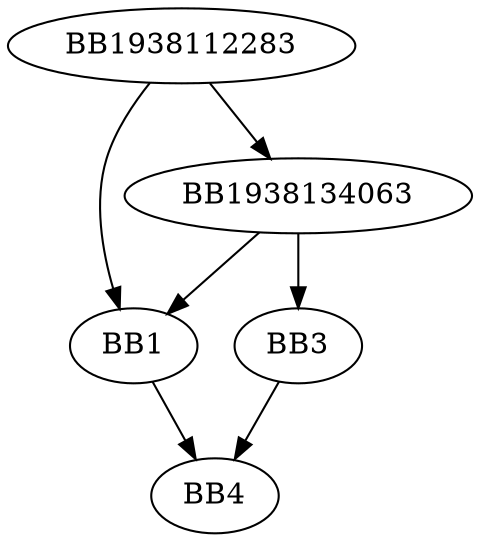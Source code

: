 digraph G{
	BB1938112283->BB1;
	BB1938112283->BB1938134063;
	BB1938134063->BB1;
	BB1938134063->BB3;
	BB3->BB4;
	BB1->BB4;
}
